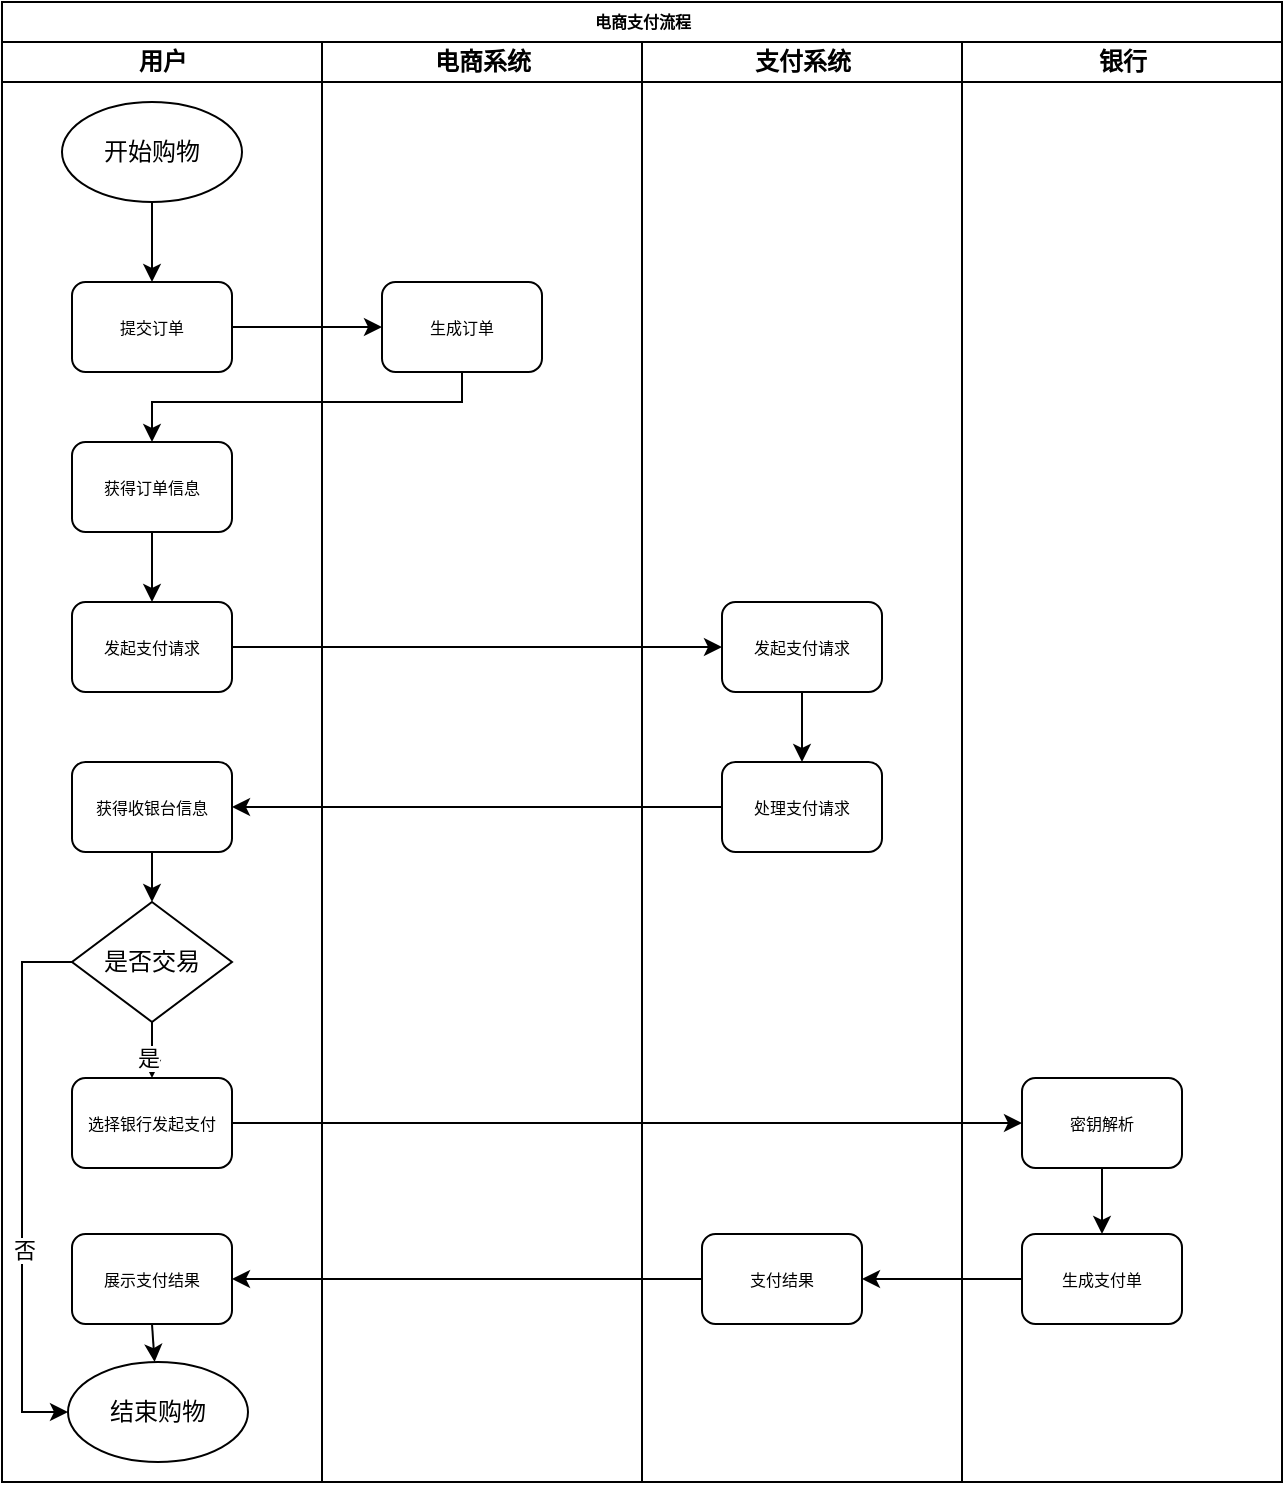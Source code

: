 <mxfile version="20.4.0" type="github">
  <diagram name="Page-1" id="74e2e168-ea6b-b213-b513-2b3c1d86103e">
    <mxGraphModel dx="1038" dy="547" grid="0" gridSize="10" guides="1" tooltips="1" connect="1" arrows="1" fold="1" page="1" pageScale="1" pageWidth="1100" pageHeight="850" background="none" math="0" shadow="0">
      <root>
        <mxCell id="0" />
        <mxCell id="1" parent="0" />
        <mxCell id="77e6c97f196da883-1" value="电商支付流程" style="swimlane;html=1;childLayout=stackLayout;startSize=20;rounded=0;shadow=0;labelBackgroundColor=none;strokeWidth=1;fontFamily=Verdana;fontSize=8;align=center;" parent="1" vertex="1">
          <mxGeometry x="60" y="10" width="640" height="740" as="geometry">
            <mxRectangle x="70" y="60" width="70" height="30" as="alternateBounds" />
          </mxGeometry>
        </mxCell>
        <mxCell id="77e6c97f196da883-2" value="用户" style="swimlane;html=1;startSize=20;" parent="77e6c97f196da883-1" vertex="1">
          <mxGeometry y="20" width="160" height="720" as="geometry" />
        </mxCell>
        <mxCell id="7MChvlVh8LZ_ZZHoo5p0-2" value="开始购物" style="ellipse;whiteSpace=wrap;html=1;" vertex="1" parent="77e6c97f196da883-2">
          <mxGeometry x="30" y="30" width="90" height="50" as="geometry" />
        </mxCell>
        <mxCell id="7MChvlVh8LZ_ZZHoo5p0-3" value="提交订单" style="rounded=1;whiteSpace=wrap;html=1;shadow=0;labelBackgroundColor=none;strokeWidth=1;fontFamily=Verdana;fontSize=8;align=center;" vertex="1" parent="77e6c97f196da883-2">
          <mxGeometry x="35" y="120" width="80" height="45" as="geometry" />
        </mxCell>
        <mxCell id="7MChvlVh8LZ_ZZHoo5p0-4" value="" style="endArrow=classic;html=1;rounded=0;exitX=0.5;exitY=1;exitDx=0;exitDy=0;entryX=0.5;entryY=0;entryDx=0;entryDy=0;" edge="1" parent="77e6c97f196da883-2" source="7MChvlVh8LZ_ZZHoo5p0-2" target="7MChvlVh8LZ_ZZHoo5p0-3">
          <mxGeometry width="50" height="50" relative="1" as="geometry">
            <mxPoint x="430" y="230" as="sourcePoint" />
            <mxPoint x="480" y="180" as="targetPoint" />
          </mxGeometry>
        </mxCell>
        <mxCell id="7MChvlVh8LZ_ZZHoo5p0-8" value="获得订单信息" style="rounded=1;whiteSpace=wrap;html=1;shadow=0;labelBackgroundColor=none;strokeWidth=1;fontFamily=Verdana;fontSize=8;align=center;" vertex="1" parent="77e6c97f196da883-2">
          <mxGeometry x="35" y="200" width="80" height="45" as="geometry" />
        </mxCell>
        <mxCell id="7MChvlVh8LZ_ZZHoo5p0-15" value="发起支付请求" style="rounded=1;whiteSpace=wrap;html=1;shadow=0;labelBackgroundColor=none;strokeWidth=1;fontFamily=Verdana;fontSize=8;align=center;" vertex="1" parent="77e6c97f196da883-2">
          <mxGeometry x="35" y="280" width="80" height="45" as="geometry" />
        </mxCell>
        <mxCell id="7MChvlVh8LZ_ZZHoo5p0-16" value="" style="endArrow=classic;html=1;rounded=0;exitX=0.5;exitY=1;exitDx=0;exitDy=0;entryX=0.5;entryY=0;entryDx=0;entryDy=0;" edge="1" parent="77e6c97f196da883-2" source="7MChvlVh8LZ_ZZHoo5p0-8" target="7MChvlVh8LZ_ZZHoo5p0-15">
          <mxGeometry width="50" height="50" relative="1" as="geometry">
            <mxPoint x="430" y="230" as="sourcePoint" />
            <mxPoint x="480" y="180" as="targetPoint" />
          </mxGeometry>
        </mxCell>
        <mxCell id="7MChvlVh8LZ_ZZHoo5p0-21" value="获得收银台信息" style="rounded=1;whiteSpace=wrap;html=1;shadow=0;labelBackgroundColor=none;strokeWidth=1;fontFamily=Verdana;fontSize=8;align=center;" vertex="1" parent="77e6c97f196da883-2">
          <mxGeometry x="35" y="360" width="80" height="45" as="geometry" />
        </mxCell>
        <mxCell id="7MChvlVh8LZ_ZZHoo5p0-25" value="是否交易" style="rhombus;whiteSpace=wrap;html=1;" vertex="1" parent="77e6c97f196da883-2">
          <mxGeometry x="35" y="430" width="80" height="60" as="geometry" />
        </mxCell>
        <mxCell id="7MChvlVh8LZ_ZZHoo5p0-26" value="" style="endArrow=classic;html=1;rounded=0;exitX=0.5;exitY=1;exitDx=0;exitDy=0;entryX=0.5;entryY=0;entryDx=0;entryDy=0;" edge="1" parent="77e6c97f196da883-2" source="7MChvlVh8LZ_ZZHoo5p0-21" target="7MChvlVh8LZ_ZZHoo5p0-25">
          <mxGeometry width="50" height="50" relative="1" as="geometry">
            <mxPoint x="430" y="430" as="sourcePoint" />
            <mxPoint x="480" y="380" as="targetPoint" />
          </mxGeometry>
        </mxCell>
        <mxCell id="7MChvlVh8LZ_ZZHoo5p0-28" value="结束购物" style="ellipse;whiteSpace=wrap;html=1;" vertex="1" parent="77e6c97f196da883-2">
          <mxGeometry x="33" y="660" width="90" height="50" as="geometry" />
        </mxCell>
        <mxCell id="7MChvlVh8LZ_ZZHoo5p0-29" value="" style="endArrow=classic;html=1;rounded=0;exitX=0;exitY=0.5;exitDx=0;exitDy=0;entryX=0;entryY=0.5;entryDx=0;entryDy=0;" edge="1" parent="77e6c97f196da883-2" source="7MChvlVh8LZ_ZZHoo5p0-25" target="7MChvlVh8LZ_ZZHoo5p0-28">
          <mxGeometry width="50" height="50" relative="1" as="geometry">
            <mxPoint x="440" y="550" as="sourcePoint" />
            <mxPoint x="20" y="560" as="targetPoint" />
            <Array as="points">
              <mxPoint x="10" y="460" />
              <mxPoint x="10" y="645" />
              <mxPoint x="10" y="685" />
            </Array>
          </mxGeometry>
        </mxCell>
        <mxCell id="7MChvlVh8LZ_ZZHoo5p0-30" value="否" style="edgeLabel;html=1;align=center;verticalAlign=middle;resizable=0;points=[];" vertex="1" connectable="0" parent="7MChvlVh8LZ_ZZHoo5p0-29">
          <mxGeometry x="0.236" y="1" relative="1" as="geometry">
            <mxPoint as="offset" />
          </mxGeometry>
        </mxCell>
        <mxCell id="7MChvlVh8LZ_ZZHoo5p0-23" value="选择银行发起支付" style="rounded=1;whiteSpace=wrap;html=1;shadow=0;labelBackgroundColor=none;strokeWidth=1;fontFamily=Verdana;fontSize=8;align=center;" vertex="1" parent="77e6c97f196da883-2">
          <mxGeometry x="35" y="518" width="80" height="45" as="geometry" />
        </mxCell>
        <mxCell id="7MChvlVh8LZ_ZZHoo5p0-31" value="" style="endArrow=classic;html=1;rounded=0;entryX=0.5;entryY=0;entryDx=0;entryDy=0;exitX=0.5;exitY=1;exitDx=0;exitDy=0;" edge="1" parent="77e6c97f196da883-2" source="7MChvlVh8LZ_ZZHoo5p0-25" target="7MChvlVh8LZ_ZZHoo5p0-23">
          <mxGeometry width="50" height="50" relative="1" as="geometry">
            <mxPoint x="120" y="460" as="sourcePoint" />
            <mxPoint x="490" y="500" as="targetPoint" />
            <Array as="points">
              <mxPoint x="75" y="500" />
            </Array>
          </mxGeometry>
        </mxCell>
        <mxCell id="7MChvlVh8LZ_ZZHoo5p0-33" value="是" style="edgeLabel;html=1;align=center;verticalAlign=middle;resizable=0;points=[];" vertex="1" connectable="0" parent="7MChvlVh8LZ_ZZHoo5p0-31">
          <mxGeometry x="0.296" y="-2" relative="1" as="geometry">
            <mxPoint as="offset" />
          </mxGeometry>
        </mxCell>
        <mxCell id="7MChvlVh8LZ_ZZHoo5p0-40" value="展示支付结果" style="rounded=1;whiteSpace=wrap;html=1;shadow=0;labelBackgroundColor=none;strokeWidth=1;fontFamily=Verdana;fontSize=8;align=center;" vertex="1" parent="77e6c97f196da883-2">
          <mxGeometry x="35" y="596" width="80" height="45" as="geometry" />
        </mxCell>
        <mxCell id="7MChvlVh8LZ_ZZHoo5p0-43" value="" style="endArrow=classic;html=1;rounded=0;exitX=0.5;exitY=1;exitDx=0;exitDy=0;" edge="1" parent="77e6c97f196da883-2" source="7MChvlVh8LZ_ZZHoo5p0-40" target="7MChvlVh8LZ_ZZHoo5p0-28">
          <mxGeometry width="50" height="50" relative="1" as="geometry">
            <mxPoint x="440" y="606" as="sourcePoint" />
            <mxPoint x="490" y="556" as="targetPoint" />
          </mxGeometry>
        </mxCell>
        <mxCell id="77e6c97f196da883-3" value="电商系统" style="swimlane;html=1;startSize=20;" parent="77e6c97f196da883-1" vertex="1">
          <mxGeometry x="160" y="20" width="160" height="720" as="geometry" />
        </mxCell>
        <mxCell id="7MChvlVh8LZ_ZZHoo5p0-5" value="生成订单" style="rounded=1;whiteSpace=wrap;html=1;shadow=0;labelBackgroundColor=none;strokeWidth=1;fontFamily=Verdana;fontSize=8;align=center;" vertex="1" parent="77e6c97f196da883-3">
          <mxGeometry x="30" y="120" width="80" height="45" as="geometry" />
        </mxCell>
        <mxCell id="77e6c97f196da883-4" value="支付系统" style="swimlane;html=1;startSize=20;" parent="77e6c97f196da883-1" vertex="1">
          <mxGeometry x="320" y="20" width="160" height="720" as="geometry" />
        </mxCell>
        <mxCell id="7MChvlVh8LZ_ZZHoo5p0-17" value="发起支付请求" style="rounded=1;whiteSpace=wrap;html=1;shadow=0;labelBackgroundColor=none;strokeWidth=1;fontFamily=Verdana;fontSize=8;align=center;" vertex="1" parent="77e6c97f196da883-4">
          <mxGeometry x="40" y="280" width="80" height="45" as="geometry" />
        </mxCell>
        <mxCell id="7MChvlVh8LZ_ZZHoo5p0-19" value="处理支付请求" style="rounded=1;whiteSpace=wrap;html=1;shadow=0;labelBackgroundColor=none;strokeWidth=1;fontFamily=Verdana;fontSize=8;align=center;" vertex="1" parent="77e6c97f196da883-4">
          <mxGeometry x="40" y="360" width="80" height="45" as="geometry" />
        </mxCell>
        <mxCell id="7MChvlVh8LZ_ZZHoo5p0-20" value="" style="endArrow=classic;html=1;rounded=0;exitX=0.5;exitY=1;exitDx=0;exitDy=0;" edge="1" parent="77e6c97f196da883-4" source="7MChvlVh8LZ_ZZHoo5p0-17" target="7MChvlVh8LZ_ZZHoo5p0-19">
          <mxGeometry width="50" height="50" relative="1" as="geometry">
            <mxPoint x="110" y="230" as="sourcePoint" />
            <mxPoint x="160" y="180" as="targetPoint" />
          </mxGeometry>
        </mxCell>
        <mxCell id="7MChvlVh8LZ_ZZHoo5p0-37" value="支付结果" style="rounded=1;whiteSpace=wrap;html=1;shadow=0;labelBackgroundColor=none;strokeWidth=1;fontFamily=Verdana;fontSize=8;align=center;" vertex="1" parent="77e6c97f196da883-4">
          <mxGeometry x="30" y="596" width="80" height="45" as="geometry" />
        </mxCell>
        <mxCell id="7MChvlVh8LZ_ZZHoo5p0-35" value="" style="endArrow=classic;html=1;rounded=0;exitX=1;exitY=0.5;exitDx=0;exitDy=0;entryX=0;entryY=0.5;entryDx=0;entryDy=0;" edge="1" parent="77e6c97f196da883-1" source="7MChvlVh8LZ_ZZHoo5p0-23" target="7MChvlVh8LZ_ZZHoo5p0-24">
          <mxGeometry width="50" height="50" relative="1" as="geometry">
            <mxPoint x="440" y="578" as="sourcePoint" />
            <mxPoint x="490" y="528" as="targetPoint" />
          </mxGeometry>
        </mxCell>
        <mxCell id="77e6c97f196da883-5" value="银行" style="swimlane;html=1;startSize=20;" parent="77e6c97f196da883-1" vertex="1">
          <mxGeometry x="480" y="20" width="160" height="720" as="geometry" />
        </mxCell>
        <mxCell id="7MChvlVh8LZ_ZZHoo5p0-24" value="密钥解析" style="rounded=1;whiteSpace=wrap;html=1;shadow=0;labelBackgroundColor=none;strokeWidth=1;fontFamily=Verdana;fontSize=8;align=center;" vertex="1" parent="77e6c97f196da883-5">
          <mxGeometry x="30" y="518" width="80" height="45" as="geometry" />
        </mxCell>
        <mxCell id="7MChvlVh8LZ_ZZHoo5p0-34" value="生成支付单" style="rounded=1;whiteSpace=wrap;html=1;shadow=0;labelBackgroundColor=none;strokeWidth=1;fontFamily=Verdana;fontSize=8;align=center;" vertex="1" parent="77e6c97f196da883-5">
          <mxGeometry x="30" y="596" width="80" height="45" as="geometry" />
        </mxCell>
        <mxCell id="7MChvlVh8LZ_ZZHoo5p0-36" value="" style="endArrow=classic;html=1;rounded=0;exitX=0.5;exitY=1;exitDx=0;exitDy=0;entryX=0.5;entryY=0;entryDx=0;entryDy=0;" edge="1" parent="77e6c97f196da883-5" source="7MChvlVh8LZ_ZZHoo5p0-24" target="7MChvlVh8LZ_ZZHoo5p0-34">
          <mxGeometry width="50" height="50" relative="1" as="geometry">
            <mxPoint x="-40" y="580" as="sourcePoint" />
            <mxPoint x="10" y="530" as="targetPoint" />
          </mxGeometry>
        </mxCell>
        <mxCell id="7MChvlVh8LZ_ZZHoo5p0-7" value="" style="endArrow=classic;html=1;rounded=0;exitX=1;exitY=0.5;exitDx=0;exitDy=0;entryX=0;entryY=0.5;entryDx=0;entryDy=0;" edge="1" parent="77e6c97f196da883-1" source="7MChvlVh8LZ_ZZHoo5p0-3" target="7MChvlVh8LZ_ZZHoo5p0-5">
          <mxGeometry width="50" height="50" relative="1" as="geometry">
            <mxPoint x="430" y="250" as="sourcePoint" />
            <mxPoint x="480" y="200" as="targetPoint" />
          </mxGeometry>
        </mxCell>
        <mxCell id="7MChvlVh8LZ_ZZHoo5p0-9" value="" style="endArrow=classic;html=1;rounded=0;exitX=0.5;exitY=1;exitDx=0;exitDy=0;entryX=0.5;entryY=0;entryDx=0;entryDy=0;" edge="1" parent="77e6c97f196da883-1" source="7MChvlVh8LZ_ZZHoo5p0-5" target="7MChvlVh8LZ_ZZHoo5p0-8">
          <mxGeometry width="50" height="50" relative="1" as="geometry">
            <mxPoint x="430" y="250" as="sourcePoint" />
            <mxPoint x="230" y="180" as="targetPoint" />
            <Array as="points">
              <mxPoint x="230" y="200" />
              <mxPoint x="75" y="200" />
            </Array>
          </mxGeometry>
        </mxCell>
        <mxCell id="7MChvlVh8LZ_ZZHoo5p0-18" value="" style="endArrow=classic;html=1;rounded=0;exitX=1;exitY=0.5;exitDx=0;exitDy=0;" edge="1" parent="77e6c97f196da883-1" source="7MChvlVh8LZ_ZZHoo5p0-15" target="7MChvlVh8LZ_ZZHoo5p0-17">
          <mxGeometry width="50" height="50" relative="1" as="geometry">
            <mxPoint x="430" y="250" as="sourcePoint" />
            <mxPoint x="480" y="200" as="targetPoint" />
          </mxGeometry>
        </mxCell>
        <mxCell id="7MChvlVh8LZ_ZZHoo5p0-22" value="" style="endArrow=classic;html=1;rounded=0;exitX=0;exitY=0.5;exitDx=0;exitDy=0;entryX=1;entryY=0.5;entryDx=0;entryDy=0;" edge="1" parent="77e6c97f196da883-1" source="7MChvlVh8LZ_ZZHoo5p0-19" target="7MChvlVh8LZ_ZZHoo5p0-21">
          <mxGeometry width="50" height="50" relative="1" as="geometry">
            <mxPoint x="430" y="250" as="sourcePoint" />
            <mxPoint x="480" y="200" as="targetPoint" />
          </mxGeometry>
        </mxCell>
        <mxCell id="7MChvlVh8LZ_ZZHoo5p0-38" value="" style="endArrow=classic;html=1;rounded=0;exitX=0;exitY=0.5;exitDx=0;exitDy=0;entryX=1;entryY=0.5;entryDx=0;entryDy=0;" edge="1" parent="77e6c97f196da883-1" source="7MChvlVh8LZ_ZZHoo5p0-34" target="7MChvlVh8LZ_ZZHoo5p0-37">
          <mxGeometry width="50" height="50" relative="1" as="geometry">
            <mxPoint x="440" y="576" as="sourcePoint" />
            <mxPoint x="490" y="526" as="targetPoint" />
          </mxGeometry>
        </mxCell>
        <mxCell id="7MChvlVh8LZ_ZZHoo5p0-41" value="" style="endArrow=classic;html=1;rounded=0;exitX=0;exitY=0.5;exitDx=0;exitDy=0;entryX=1;entryY=0.5;entryDx=0;entryDy=0;" edge="1" parent="77e6c97f196da883-1" source="7MChvlVh8LZ_ZZHoo5p0-37" target="7MChvlVh8LZ_ZZHoo5p0-40">
          <mxGeometry width="50" height="50" relative="1" as="geometry">
            <mxPoint x="440" y="616" as="sourcePoint" />
            <mxPoint x="490" y="566" as="targetPoint" />
          </mxGeometry>
        </mxCell>
      </root>
    </mxGraphModel>
  </diagram>
</mxfile>
